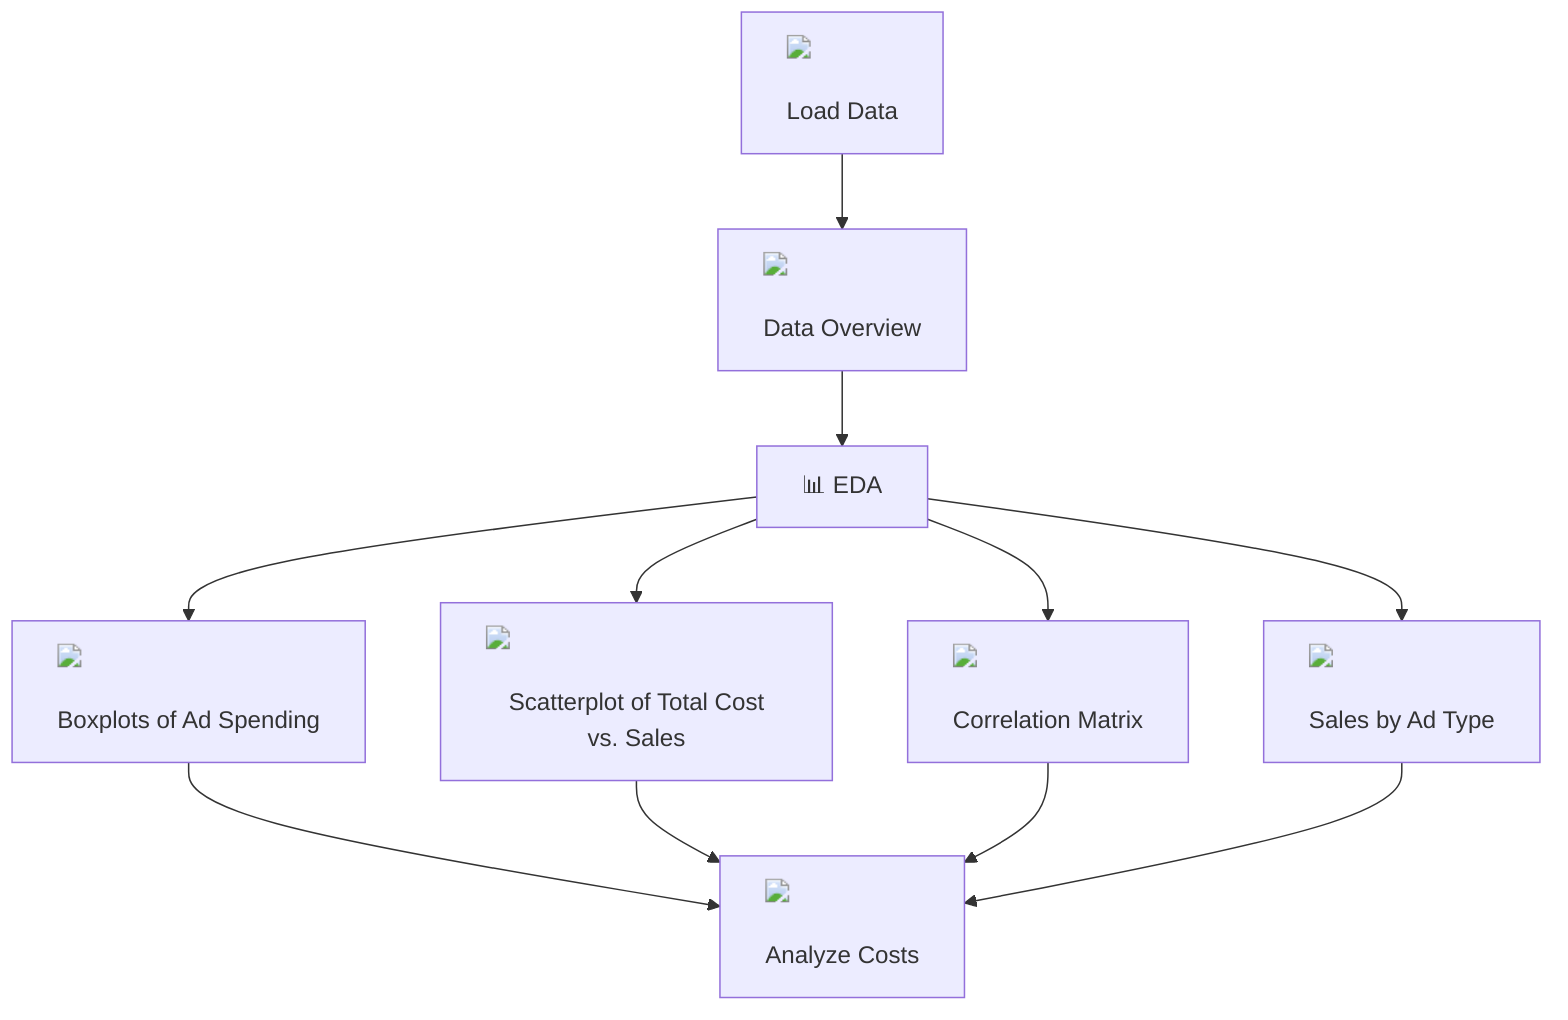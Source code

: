 flowchart TD
    A["<img src='file.svg'/> <br/> Load Data"] --> B["<img src='table.svg'/> <br/> Data Overview"]
    B --> C["📊 EDA"]
    C --> D["<img src='boxplot_template.svg'/> <br/> Boxplots of Ad Spending"]
    C --> E["<img src='scatter_plot_template.svg'/> <br/> Scatterplot of Total Cost vs. Sales"]
    C --> F["<img src='barplot_template.svg'/> <br/> Correlation Matrix"]
    C --> G["<img src='scatter_plot_template.svg'/> <br/> Sales by Ad Type"]
    
    D --> H["<img src='column_split.svg'/> <br/> Analyze Costs"]
    E --> H
    F --> H
    G --> H